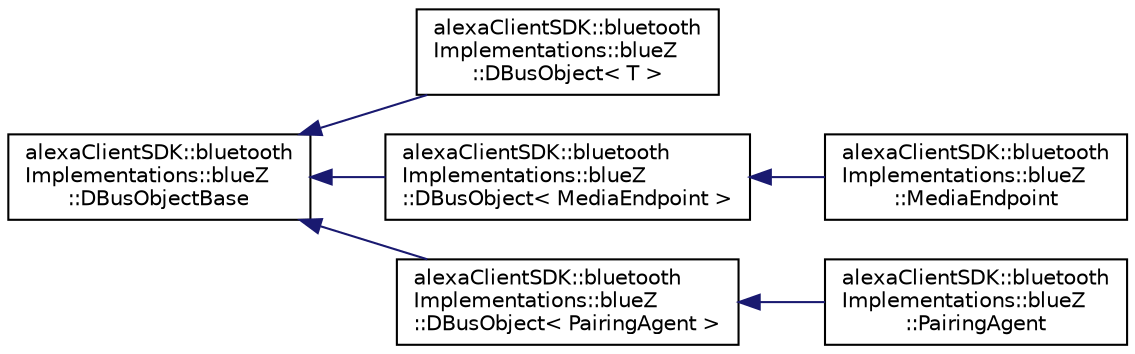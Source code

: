 digraph "Graphical Class Hierarchy"
{
  edge [fontname="Helvetica",fontsize="10",labelfontname="Helvetica",labelfontsize="10"];
  node [fontname="Helvetica",fontsize="10",shape=record];
  rankdir="LR";
  Node1 [label="alexaClientSDK::bluetooth\lImplementations::blueZ\l::DBusObjectBase",height=0.2,width=0.4,color="black", fillcolor="white", style="filled",URL="$classalexa_client_s_d_k_1_1bluetooth_implementations_1_1blue_z_1_1_d_bus_object_base.html"];
  Node1 -> Node2 [dir="back",color="midnightblue",fontsize="10",style="solid",fontname="Helvetica"];
  Node2 [label="alexaClientSDK::bluetooth\lImplementations::blueZ\l::DBusObject\< T \>",height=0.2,width=0.4,color="black", fillcolor="white", style="filled",URL="$classalexa_client_s_d_k_1_1bluetooth_implementations_1_1blue_z_1_1_d_bus_object.html"];
  Node1 -> Node3 [dir="back",color="midnightblue",fontsize="10",style="solid",fontname="Helvetica"];
  Node3 [label="alexaClientSDK::bluetooth\lImplementations::blueZ\l::DBusObject\< MediaEndpoint \>",height=0.2,width=0.4,color="black", fillcolor="white", style="filled",URL="$classalexa_client_s_d_k_1_1bluetooth_implementations_1_1blue_z_1_1_d_bus_object.html"];
  Node3 -> Node4 [dir="back",color="midnightblue",fontsize="10",style="solid",fontname="Helvetica"];
  Node4 [label="alexaClientSDK::bluetooth\lImplementations::blueZ\l::MediaEndpoint",height=0.2,width=0.4,color="black", fillcolor="white", style="filled",URL="$classalexa_client_s_d_k_1_1bluetooth_implementations_1_1blue_z_1_1_media_endpoint.html"];
  Node1 -> Node5 [dir="back",color="midnightblue",fontsize="10",style="solid",fontname="Helvetica"];
  Node5 [label="alexaClientSDK::bluetooth\lImplementations::blueZ\l::DBusObject\< PairingAgent \>",height=0.2,width=0.4,color="black", fillcolor="white", style="filled",URL="$classalexa_client_s_d_k_1_1bluetooth_implementations_1_1blue_z_1_1_d_bus_object.html"];
  Node5 -> Node6 [dir="back",color="midnightblue",fontsize="10",style="solid",fontname="Helvetica"];
  Node6 [label="alexaClientSDK::bluetooth\lImplementations::blueZ\l::PairingAgent",height=0.2,width=0.4,color="black", fillcolor="white", style="filled",URL="$classalexa_client_s_d_k_1_1bluetooth_implementations_1_1blue_z_1_1_pairing_agent.html"];
}

